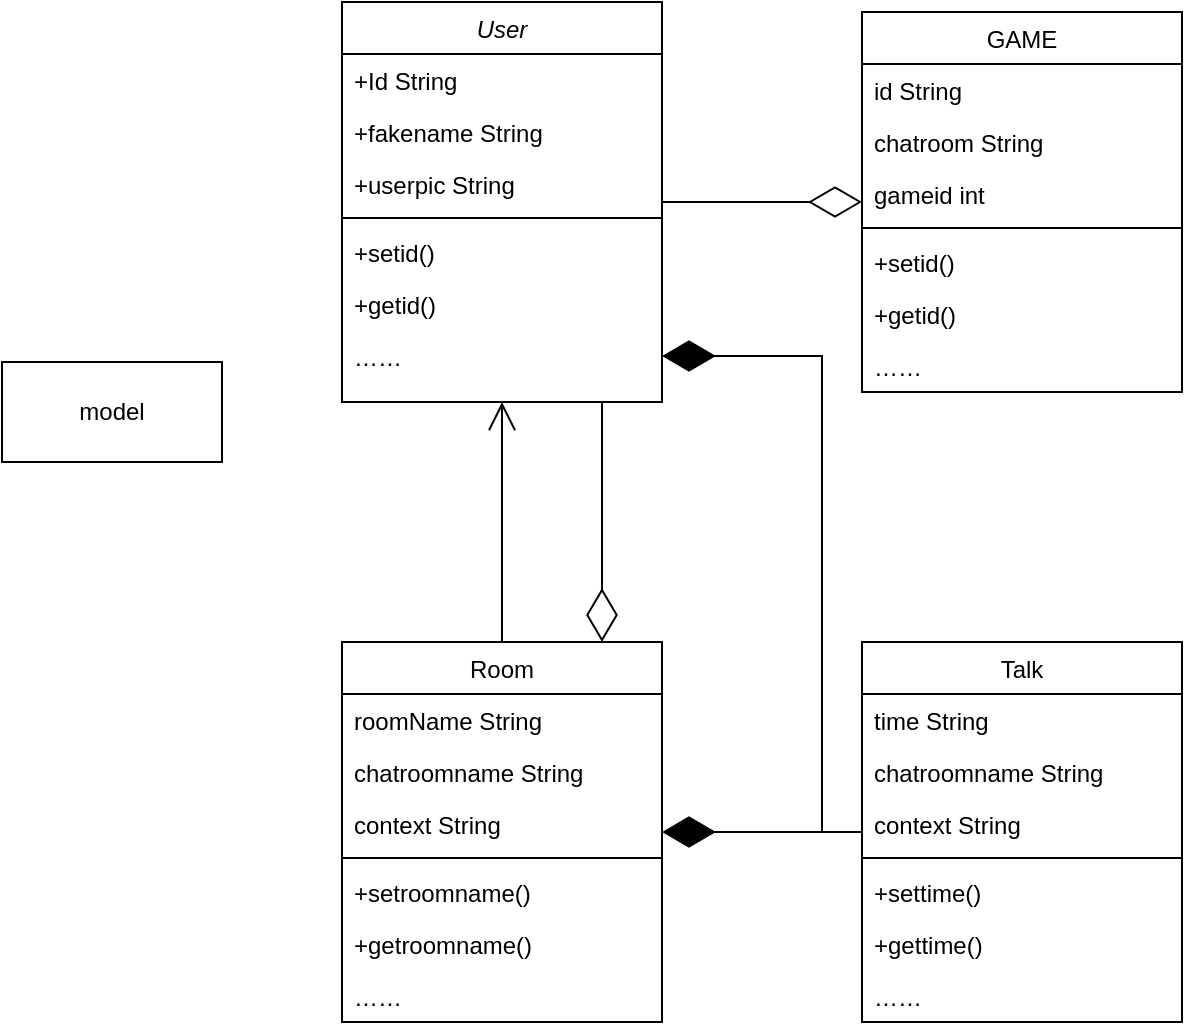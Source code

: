 <mxfile version="24.6.2" type="device">
  <diagram name="第 1 页" id="aT6w0RABXi3wKxt_HK1t">
    <mxGraphModel dx="1841" dy="684" grid="1" gridSize="10" guides="1" tooltips="1" connect="1" arrows="1" fold="1" page="1" pageScale="1" pageWidth="827" pageHeight="1169" math="0" shadow="0">
      <root>
        <mxCell id="0" />
        <mxCell id="1" parent="0" />
        <mxCell id="k5-OoNL-yclrRTYLlUPa-1" value="User" style="swimlane;fontStyle=2;align=center;verticalAlign=top;childLayout=stackLayout;horizontal=1;startSize=26;horizontalStack=0;resizeParent=1;resizeLast=0;collapsible=1;marginBottom=0;rounded=0;shadow=0;strokeWidth=1;" vertex="1" parent="1">
          <mxGeometry x="-600" y="50" width="160" height="200" as="geometry">
            <mxRectangle x="230" y="140" width="160" height="26" as="alternateBounds" />
          </mxGeometry>
        </mxCell>
        <mxCell id="k5-OoNL-yclrRTYLlUPa-2" value="+Id String" style="text;align=left;verticalAlign=top;spacingLeft=4;spacingRight=4;overflow=hidden;rotatable=0;points=[[0,0.5],[1,0.5]];portConstraint=eastwest;" vertex="1" parent="k5-OoNL-yclrRTYLlUPa-1">
          <mxGeometry y="26" width="160" height="26" as="geometry" />
        </mxCell>
        <mxCell id="k5-OoNL-yclrRTYLlUPa-3" value="+fakename String" style="text;align=left;verticalAlign=top;spacingLeft=4;spacingRight=4;overflow=hidden;rotatable=0;points=[[0,0.5],[1,0.5]];portConstraint=eastwest;rounded=0;shadow=0;html=0;" vertex="1" parent="k5-OoNL-yclrRTYLlUPa-1">
          <mxGeometry y="52" width="160" height="26" as="geometry" />
        </mxCell>
        <mxCell id="k5-OoNL-yclrRTYLlUPa-4" value="+userpic String" style="text;align=left;verticalAlign=top;spacingLeft=4;spacingRight=4;overflow=hidden;rotatable=0;points=[[0,0.5],[1,0.5]];portConstraint=eastwest;rounded=0;shadow=0;html=0;" vertex="1" parent="k5-OoNL-yclrRTYLlUPa-1">
          <mxGeometry y="78" width="160" height="26" as="geometry" />
        </mxCell>
        <mxCell id="k5-OoNL-yclrRTYLlUPa-5" value="" style="line;html=1;strokeWidth=1;align=left;verticalAlign=middle;spacingTop=-1;spacingLeft=3;spacingRight=3;rotatable=0;labelPosition=right;points=[];portConstraint=eastwest;" vertex="1" parent="k5-OoNL-yclrRTYLlUPa-1">
          <mxGeometry y="104" width="160" height="8" as="geometry" />
        </mxCell>
        <mxCell id="k5-OoNL-yclrRTYLlUPa-6" value="+setid()" style="text;align=left;verticalAlign=top;spacingLeft=4;spacingRight=4;overflow=hidden;rotatable=0;points=[[0,0.5],[1,0.5]];portConstraint=eastwest;" vertex="1" parent="k5-OoNL-yclrRTYLlUPa-1">
          <mxGeometry y="112" width="160" height="26" as="geometry" />
        </mxCell>
        <mxCell id="k5-OoNL-yclrRTYLlUPa-7" value="+getid()" style="text;align=left;verticalAlign=top;spacingLeft=4;spacingRight=4;overflow=hidden;rotatable=0;points=[[0,0.5],[1,0.5]];portConstraint=eastwest;" vertex="1" parent="k5-OoNL-yclrRTYLlUPa-1">
          <mxGeometry y="138" width="160" height="26" as="geometry" />
        </mxCell>
        <mxCell id="k5-OoNL-yclrRTYLlUPa-8" value="……" style="text;align=left;verticalAlign=top;spacingLeft=4;spacingRight=4;overflow=hidden;rotatable=0;points=[[0,0.5],[1,0.5]];portConstraint=eastwest;" vertex="1" parent="k5-OoNL-yclrRTYLlUPa-1">
          <mxGeometry y="164" width="160" height="26" as="geometry" />
        </mxCell>
        <mxCell id="k5-OoNL-yclrRTYLlUPa-9" value="Talk" style="swimlane;fontStyle=0;align=center;verticalAlign=top;childLayout=stackLayout;horizontal=1;startSize=26;horizontalStack=0;resizeParent=1;resizeLast=0;collapsible=1;marginBottom=0;rounded=0;shadow=0;strokeWidth=1;" vertex="1" parent="1">
          <mxGeometry x="-340" y="370" width="160" height="190" as="geometry">
            <mxRectangle x="550" y="140" width="160" height="26" as="alternateBounds" />
          </mxGeometry>
        </mxCell>
        <mxCell id="k5-OoNL-yclrRTYLlUPa-10" value="time String" style="text;align=left;verticalAlign=top;spacingLeft=4;spacingRight=4;overflow=hidden;rotatable=0;points=[[0,0.5],[1,0.5]];portConstraint=eastwest;" vertex="1" parent="k5-OoNL-yclrRTYLlUPa-9">
          <mxGeometry y="26" width="160" height="26" as="geometry" />
        </mxCell>
        <mxCell id="k5-OoNL-yclrRTYLlUPa-11" value="chatroomname String" style="text;align=left;verticalAlign=top;spacingLeft=4;spacingRight=4;overflow=hidden;rotatable=0;points=[[0,0.5],[1,0.5]];portConstraint=eastwest;rounded=0;shadow=0;html=0;" vertex="1" parent="k5-OoNL-yclrRTYLlUPa-9">
          <mxGeometry y="52" width="160" height="26" as="geometry" />
        </mxCell>
        <mxCell id="k5-OoNL-yclrRTYLlUPa-12" value="context String" style="text;align=left;verticalAlign=top;spacingLeft=4;spacingRight=4;overflow=hidden;rotatable=0;points=[[0,0.5],[1,0.5]];portConstraint=eastwest;rounded=0;shadow=0;html=0;" vertex="1" parent="k5-OoNL-yclrRTYLlUPa-9">
          <mxGeometry y="78" width="160" height="26" as="geometry" />
        </mxCell>
        <mxCell id="k5-OoNL-yclrRTYLlUPa-13" value="" style="line;html=1;strokeWidth=1;align=left;verticalAlign=middle;spacingTop=-1;spacingLeft=3;spacingRight=3;rotatable=0;labelPosition=right;points=[];portConstraint=eastwest;" vertex="1" parent="k5-OoNL-yclrRTYLlUPa-9">
          <mxGeometry y="104" width="160" height="8" as="geometry" />
        </mxCell>
        <mxCell id="k5-OoNL-yclrRTYLlUPa-14" value="+settime()" style="text;align=left;verticalAlign=top;spacingLeft=4;spacingRight=4;overflow=hidden;rotatable=0;points=[[0,0.5],[1,0.5]];portConstraint=eastwest;" vertex="1" parent="k5-OoNL-yclrRTYLlUPa-9">
          <mxGeometry y="112" width="160" height="26" as="geometry" />
        </mxCell>
        <mxCell id="k5-OoNL-yclrRTYLlUPa-15" value="+gettime()" style="text;align=left;verticalAlign=top;spacingLeft=4;spacingRight=4;overflow=hidden;rotatable=0;points=[[0,0.5],[1,0.5]];portConstraint=eastwest;" vertex="1" parent="k5-OoNL-yclrRTYLlUPa-9">
          <mxGeometry y="138" width="160" height="26" as="geometry" />
        </mxCell>
        <mxCell id="k5-OoNL-yclrRTYLlUPa-16" value="……" style="text;align=left;verticalAlign=top;spacingLeft=4;spacingRight=4;overflow=hidden;rotatable=0;points=[[0,0.5],[1,0.5]];portConstraint=eastwest;" vertex="1" parent="k5-OoNL-yclrRTYLlUPa-9">
          <mxGeometry y="164" width="160" height="26" as="geometry" />
        </mxCell>
        <mxCell id="k5-OoNL-yclrRTYLlUPa-17" value="Room" style="swimlane;fontStyle=0;align=center;verticalAlign=top;childLayout=stackLayout;horizontal=1;startSize=26;horizontalStack=0;resizeParent=1;resizeLast=0;collapsible=1;marginBottom=0;rounded=0;shadow=0;strokeWidth=1;" vertex="1" parent="1">
          <mxGeometry x="-600" y="370" width="160" height="190" as="geometry">
            <mxRectangle x="550" y="140" width="160" height="26" as="alternateBounds" />
          </mxGeometry>
        </mxCell>
        <mxCell id="k5-OoNL-yclrRTYLlUPa-18" value="roomName String" style="text;align=left;verticalAlign=top;spacingLeft=4;spacingRight=4;overflow=hidden;rotatable=0;points=[[0,0.5],[1,0.5]];portConstraint=eastwest;" vertex="1" parent="k5-OoNL-yclrRTYLlUPa-17">
          <mxGeometry y="26" width="160" height="26" as="geometry" />
        </mxCell>
        <mxCell id="k5-OoNL-yclrRTYLlUPa-19" value="chatroomname String" style="text;align=left;verticalAlign=top;spacingLeft=4;spacingRight=4;overflow=hidden;rotatable=0;points=[[0,0.5],[1,0.5]];portConstraint=eastwest;rounded=0;shadow=0;html=0;" vertex="1" parent="k5-OoNL-yclrRTYLlUPa-17">
          <mxGeometry y="52" width="160" height="26" as="geometry" />
        </mxCell>
        <mxCell id="k5-OoNL-yclrRTYLlUPa-20" value="context String" style="text;align=left;verticalAlign=top;spacingLeft=4;spacingRight=4;overflow=hidden;rotatable=0;points=[[0,0.5],[1,0.5]];portConstraint=eastwest;rounded=0;shadow=0;html=0;" vertex="1" parent="k5-OoNL-yclrRTYLlUPa-17">
          <mxGeometry y="78" width="160" height="26" as="geometry" />
        </mxCell>
        <mxCell id="k5-OoNL-yclrRTYLlUPa-21" value="" style="line;html=1;strokeWidth=1;align=left;verticalAlign=middle;spacingTop=-1;spacingLeft=3;spacingRight=3;rotatable=0;labelPosition=right;points=[];portConstraint=eastwest;" vertex="1" parent="k5-OoNL-yclrRTYLlUPa-17">
          <mxGeometry y="104" width="160" height="8" as="geometry" />
        </mxCell>
        <mxCell id="k5-OoNL-yclrRTYLlUPa-22" value="+setroomname()" style="text;align=left;verticalAlign=top;spacingLeft=4;spacingRight=4;overflow=hidden;rotatable=0;points=[[0,0.5],[1,0.5]];portConstraint=eastwest;" vertex="1" parent="k5-OoNL-yclrRTYLlUPa-17">
          <mxGeometry y="112" width="160" height="26" as="geometry" />
        </mxCell>
        <mxCell id="k5-OoNL-yclrRTYLlUPa-23" value="+getroomname()" style="text;align=left;verticalAlign=top;spacingLeft=4;spacingRight=4;overflow=hidden;rotatable=0;points=[[0,0.5],[1,0.5]];portConstraint=eastwest;" vertex="1" parent="k5-OoNL-yclrRTYLlUPa-17">
          <mxGeometry y="138" width="160" height="26" as="geometry" />
        </mxCell>
        <mxCell id="k5-OoNL-yclrRTYLlUPa-24" value="……" style="text;align=left;verticalAlign=top;spacingLeft=4;spacingRight=4;overflow=hidden;rotatable=0;points=[[0,0.5],[1,0.5]];portConstraint=eastwest;" vertex="1" parent="k5-OoNL-yclrRTYLlUPa-17">
          <mxGeometry y="164" width="160" height="26" as="geometry" />
        </mxCell>
        <mxCell id="k5-OoNL-yclrRTYLlUPa-25" value="" style="endArrow=open;endFill=1;endSize=12;html=1;rounded=0;" edge="1" parent="1" source="k5-OoNL-yclrRTYLlUPa-17" target="k5-OoNL-yclrRTYLlUPa-1">
          <mxGeometry width="160" relative="1" as="geometry">
            <mxPoint x="-240" y="170" as="sourcePoint" />
            <mxPoint x="-80" y="170" as="targetPoint" />
          </mxGeometry>
        </mxCell>
        <mxCell id="k5-OoNL-yclrRTYLlUPa-26" value="GAME" style="swimlane;fontStyle=0;align=center;verticalAlign=top;childLayout=stackLayout;horizontal=1;startSize=26;horizontalStack=0;resizeParent=1;resizeLast=0;collapsible=1;marginBottom=0;rounded=0;shadow=0;strokeWidth=1;" vertex="1" parent="1">
          <mxGeometry x="-340" y="55" width="160" height="190" as="geometry">
            <mxRectangle x="550" y="140" width="160" height="26" as="alternateBounds" />
          </mxGeometry>
        </mxCell>
        <mxCell id="k5-OoNL-yclrRTYLlUPa-27" value="id String" style="text;align=left;verticalAlign=top;spacingLeft=4;spacingRight=4;overflow=hidden;rotatable=0;points=[[0,0.5],[1,0.5]];portConstraint=eastwest;" vertex="1" parent="k5-OoNL-yclrRTYLlUPa-26">
          <mxGeometry y="26" width="160" height="26" as="geometry" />
        </mxCell>
        <mxCell id="k5-OoNL-yclrRTYLlUPa-28" value="chatroom String" style="text;align=left;verticalAlign=top;spacingLeft=4;spacingRight=4;overflow=hidden;rotatable=0;points=[[0,0.5],[1,0.5]];portConstraint=eastwest;rounded=0;shadow=0;html=0;" vertex="1" parent="k5-OoNL-yclrRTYLlUPa-26">
          <mxGeometry y="52" width="160" height="26" as="geometry" />
        </mxCell>
        <mxCell id="k5-OoNL-yclrRTYLlUPa-29" value="gameid int" style="text;align=left;verticalAlign=top;spacingLeft=4;spacingRight=4;overflow=hidden;rotatable=0;points=[[0,0.5],[1,0.5]];portConstraint=eastwest;rounded=0;shadow=0;html=0;" vertex="1" parent="k5-OoNL-yclrRTYLlUPa-26">
          <mxGeometry y="78" width="160" height="26" as="geometry" />
        </mxCell>
        <mxCell id="k5-OoNL-yclrRTYLlUPa-30" value="" style="line;html=1;strokeWidth=1;align=left;verticalAlign=middle;spacingTop=-1;spacingLeft=3;spacingRight=3;rotatable=0;labelPosition=right;points=[];portConstraint=eastwest;" vertex="1" parent="k5-OoNL-yclrRTYLlUPa-26">
          <mxGeometry y="104" width="160" height="8" as="geometry" />
        </mxCell>
        <mxCell id="k5-OoNL-yclrRTYLlUPa-31" value="+setid()" style="text;align=left;verticalAlign=top;spacingLeft=4;spacingRight=4;overflow=hidden;rotatable=0;points=[[0,0.5],[1,0.5]];portConstraint=eastwest;" vertex="1" parent="k5-OoNL-yclrRTYLlUPa-26">
          <mxGeometry y="112" width="160" height="26" as="geometry" />
        </mxCell>
        <mxCell id="k5-OoNL-yclrRTYLlUPa-32" value="+getid()" style="text;align=left;verticalAlign=top;spacingLeft=4;spacingRight=4;overflow=hidden;rotatable=0;points=[[0,0.5],[1,0.5]];portConstraint=eastwest;" vertex="1" parent="k5-OoNL-yclrRTYLlUPa-26">
          <mxGeometry y="138" width="160" height="26" as="geometry" />
        </mxCell>
        <mxCell id="k5-OoNL-yclrRTYLlUPa-33" value="……" style="text;align=left;verticalAlign=top;spacingLeft=4;spacingRight=4;overflow=hidden;rotatable=0;points=[[0,0.5],[1,0.5]];portConstraint=eastwest;" vertex="1" parent="k5-OoNL-yclrRTYLlUPa-26">
          <mxGeometry y="164" width="160" height="26" as="geometry" />
        </mxCell>
        <mxCell id="k5-OoNL-yclrRTYLlUPa-34" value="" style="endArrow=diamondThin;endFill=0;endSize=24;html=1;rounded=0;" edge="1" parent="1">
          <mxGeometry width="160" relative="1" as="geometry">
            <mxPoint x="-470" y="250" as="sourcePoint" />
            <mxPoint x="-470" y="370" as="targetPoint" />
            <Array as="points">
              <mxPoint x="-470" y="280" />
              <mxPoint x="-470" y="330" />
            </Array>
          </mxGeometry>
        </mxCell>
        <mxCell id="k5-OoNL-yclrRTYLlUPa-35" value="" style="endArrow=diamondThin;endFill=1;endSize=24;html=1;rounded=0;" edge="1" parent="1" source="k5-OoNL-yclrRTYLlUPa-9" target="k5-OoNL-yclrRTYLlUPa-17">
          <mxGeometry width="160" relative="1" as="geometry">
            <mxPoint x="-260" y="90" as="sourcePoint" />
            <mxPoint x="-100" y="90" as="targetPoint" />
          </mxGeometry>
        </mxCell>
        <mxCell id="k5-OoNL-yclrRTYLlUPa-36" value="" style="endArrow=diamondThin;endFill=0;endSize=24;html=1;rounded=0;" edge="1" parent="1" source="k5-OoNL-yclrRTYLlUPa-1" target="k5-OoNL-yclrRTYLlUPa-26">
          <mxGeometry width="160" relative="1" as="geometry">
            <mxPoint x="-260" y="90" as="sourcePoint" />
            <mxPoint x="-100" y="90" as="targetPoint" />
          </mxGeometry>
        </mxCell>
        <mxCell id="k5-OoNL-yclrRTYLlUPa-37" value="" style="endArrow=diamondThin;endFill=1;endSize=24;html=1;rounded=0;entryX=1;entryY=0.5;entryDx=0;entryDy=0;" edge="1" parent="1" source="k5-OoNL-yclrRTYLlUPa-9" target="k5-OoNL-yclrRTYLlUPa-8">
          <mxGeometry width="160" relative="1" as="geometry">
            <mxPoint x="-260" y="90" as="sourcePoint" />
            <mxPoint x="-100" y="90" as="targetPoint" />
            <Array as="points">
              <mxPoint x="-360" y="465" />
              <mxPoint x="-360" y="320" />
              <mxPoint x="-360" y="227" />
            </Array>
          </mxGeometry>
        </mxCell>
        <mxCell id="k5-OoNL-yclrRTYLlUPa-38" value="model" style="html=1;whiteSpace=wrap;" vertex="1" parent="1">
          <mxGeometry x="-770" y="230" width="110" height="50" as="geometry" />
        </mxCell>
      </root>
    </mxGraphModel>
  </diagram>
</mxfile>
